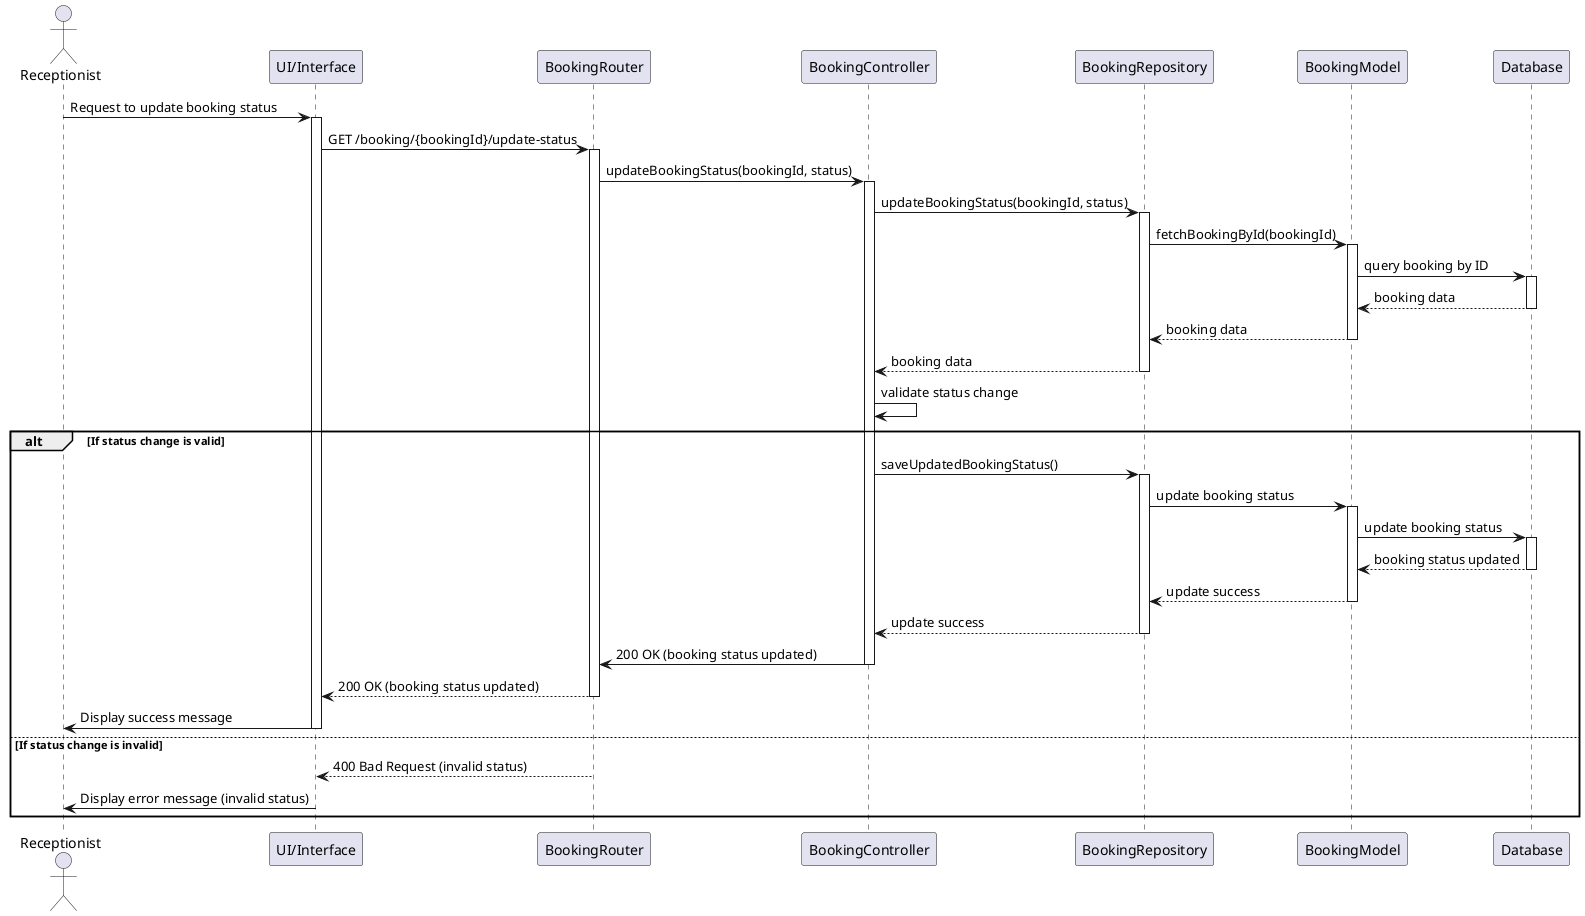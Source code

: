 @startuml
actor Receptionist
participant "UI/Interface" as UI
participant "BookingRouter" as Router
participant "BookingController" as Controller
participant "BookingRepository" as Repository
participant "BookingModel" as BookingModel
participant "Database" as DB

Receptionist -> UI: Request to update booking status
activate UI
UI -> Router: GET /booking/{bookingId}/update-status
activate Router
Router -> Controller: updateBookingStatus(bookingId, status)
activate Controller
Controller -> Repository: updateBookingStatus(bookingId, status)
activate Repository

Repository -> BookingModel: fetchBookingById(bookingId)
activate BookingModel
BookingModel -> DB: query booking by ID
activate DB
DB --> BookingModel: booking data
deactivate DB
BookingModel --> Repository: booking data
deactivate BookingModel
Repository --> Controller: booking data
deactivate Repository

Controller -> Controller: validate status change
alt If status change is valid
    Controller -> Repository: saveUpdatedBookingStatus()
    activate Repository
    Repository -> BookingModel: update booking status
    activate BookingModel
    BookingModel -> DB: update booking status
    activate DB
    DB --> BookingModel: booking status updated
    deactivate DB
    BookingModel --> Repository: update success
    deactivate BookingModel
    Repository --> Controller: update success
    deactivate Repository
    Controller -> Router: 200 OK (booking status updated)
    deactivate Controller
    Router --> UI: 200 OK (booking status updated)
    deactivate Router
    UI -> Receptionist: Display success message
    deactivate UI
else If status change is invalid
    deactivate Controller
    Router --> UI: 400 Bad Request (invalid status)
    deactivate Router
    UI -> Receptionist: Display error message (invalid status)
    deactivate UI
end
@enduml
